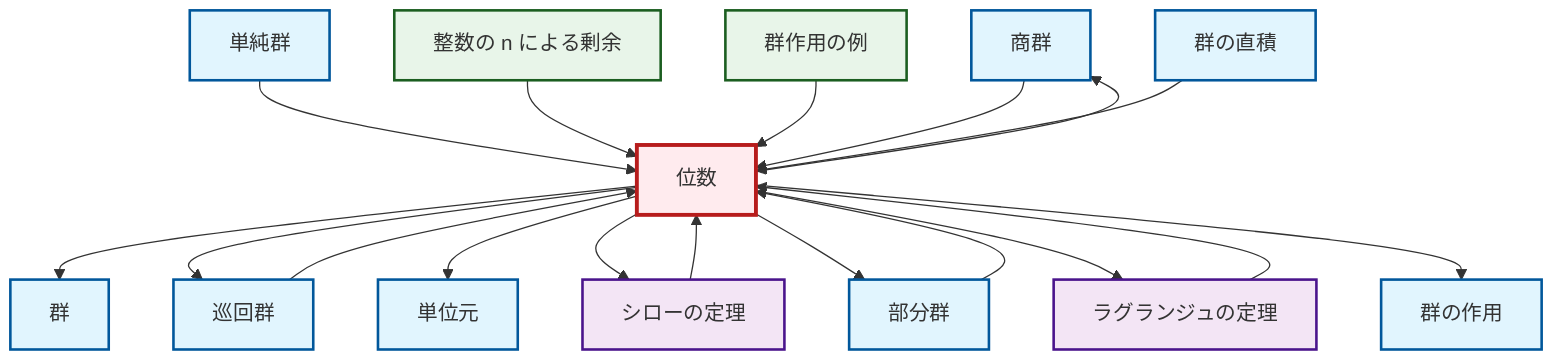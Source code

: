graph TD
    classDef definition fill:#e1f5fe,stroke:#01579b,stroke-width:2px
    classDef theorem fill:#f3e5f5,stroke:#4a148c,stroke-width:2px
    classDef axiom fill:#fff3e0,stroke:#e65100,stroke-width:2px
    classDef example fill:#e8f5e9,stroke:#1b5e20,stroke-width:2px
    classDef current fill:#ffebee,stroke:#b71c1c,stroke-width:3px
    def-quotient-group["商群"]:::definition
    ex-group-action-examples["群作用の例"]:::example
    def-group["群"]:::definition
    thm-lagrange["ラグランジュの定理"]:::theorem
    def-direct-product["群の直積"]:::definition
    def-subgroup["部分群"]:::definition
    def-group-action["群の作用"]:::definition
    ex-quotient-integers-mod-n["整数の n による剰余"]:::example
    thm-sylow["シローの定理"]:::theorem
    def-cyclic-group["巡回群"]:::definition
    def-identity-element["単位元"]:::definition
    def-order["位数"]:::definition
    def-simple-group["単純群"]:::definition
    def-simple-group --> def-order
    def-order --> def-group
    def-order --> def-cyclic-group
    def-order --> def-identity-element
    def-order --> thm-sylow
    thm-sylow --> def-order
    def-order --> def-subgroup
    ex-quotient-integers-mod-n --> def-order
    def-cyclic-group --> def-order
    def-subgroup --> def-order
    ex-group-action-examples --> def-order
    def-quotient-group --> def-order
    def-order --> thm-lagrange
    def-direct-product --> def-order
    def-order --> def-group-action
    def-order --> def-quotient-group
    thm-lagrange --> def-order
    class def-order current